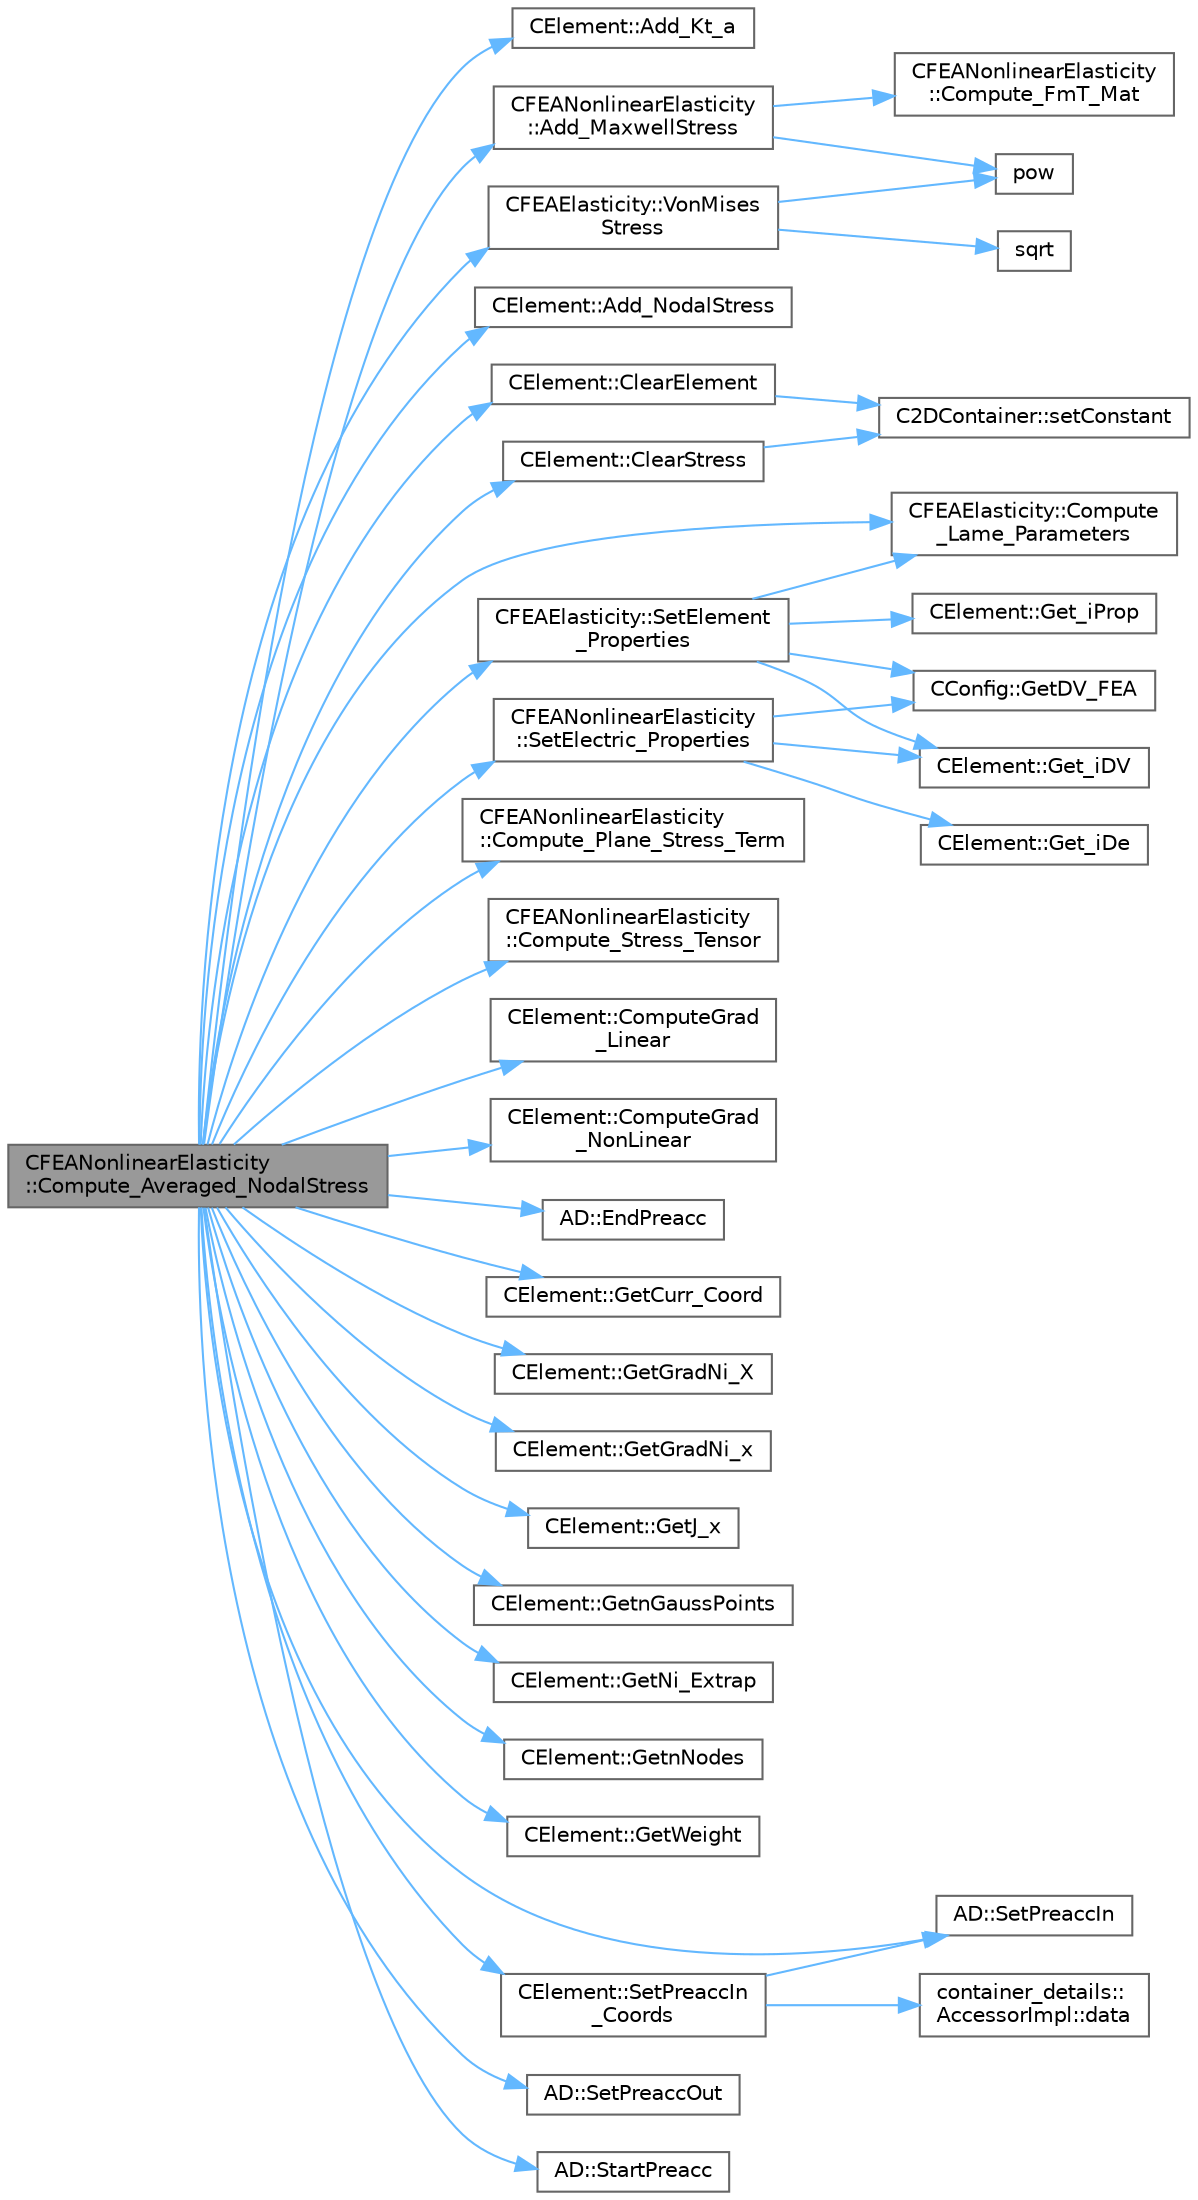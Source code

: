 digraph "CFEANonlinearElasticity::Compute_Averaged_NodalStress"
{
 // LATEX_PDF_SIZE
  bgcolor="transparent";
  edge [fontname=Helvetica,fontsize=10,labelfontname=Helvetica,labelfontsize=10];
  node [fontname=Helvetica,fontsize=10,shape=box,height=0.2,width=0.4];
  rankdir="LR";
  Node1 [id="Node000001",label="CFEANonlinearElasticity\l::Compute_Averaged_NodalStress",height=0.2,width=0.4,color="gray40", fillcolor="grey60", style="filled", fontcolor="black",tooltip="Compute averaged nodal stresses (for post processing)."];
  Node1 -> Node2 [id="edge1_Node000001_Node000002",color="steelblue1",style="solid",tooltip=" "];
  Node2 [id="Node000002",label="CElement::Add_Kt_a",height=0.2,width=0.4,color="grey40", fillcolor="white", style="filled",URL="$classCElement.html#a85176f7d6a333f6ad542702885fb66ef",tooltip="Add the value of the nodal stress term for the computation of the residual."];
  Node1 -> Node3 [id="edge2_Node000001_Node000003",color="steelblue1",style="solid",tooltip=" "];
  Node3 [id="Node000003",label="CFEANonlinearElasticity\l::Add_MaxwellStress",height=0.2,width=0.4,color="grey40", fillcolor="white", style="filled",URL="$classCFEANonlinearElasticity.html#a7f0a5e84cb490d30595f06a9cd7b6edf",tooltip="Update an element with Maxwell's stress."];
  Node3 -> Node4 [id="edge3_Node000003_Node000004",color="steelblue1",style="solid",tooltip=" "];
  Node4 [id="Node000004",label="CFEANonlinearElasticity\l::Compute_FmT_Mat",height=0.2,width=0.4,color="grey40", fillcolor="white", style="filled",URL="$classCFEANonlinearElasticity.html#a58cec586fefbb24268381a8f7df007f5",tooltip="TODO: Describe what this does."];
  Node3 -> Node5 [id="edge4_Node000003_Node000005",color="steelblue1",style="solid",tooltip=" "];
  Node5 [id="Node000005",label="pow",height=0.2,width=0.4,color="grey40", fillcolor="white", style="filled",URL="$group__SIMD.html#ga768cbdeba8e4567257959378fba27f17",tooltip=" "];
  Node1 -> Node6 [id="edge5_Node000001_Node000006",color="steelblue1",style="solid",tooltip=" "];
  Node6 [id="Node000006",label="CElement::Add_NodalStress",height=0.2,width=0.4,color="grey40", fillcolor="white", style="filled",URL="$classCElement.html#a212b081027d4aa53df5e18bce4515bbc",tooltip="Add a value to the nodal stress for an element."];
  Node1 -> Node7 [id="edge6_Node000001_Node000007",color="steelblue1",style="solid",tooltip=" "];
  Node7 [id="Node000007",label="CElement::ClearElement",height=0.2,width=0.4,color="grey40", fillcolor="white", style="filled",URL="$classCElement.html#a34c043025dcb2d28b4800f93c9cd3184",tooltip="Sets matrices to 0."];
  Node7 -> Node8 [id="edge7_Node000007_Node000008",color="steelblue1",style="solid",tooltip=" "];
  Node8 [id="Node000008",label="C2DContainer::setConstant",height=0.2,width=0.4,color="grey40", fillcolor="white", style="filled",URL="$classC2DContainer.html#ab9f8a545ab85abdd3291f0f65b4f411b",tooltip="Set value of all entries to \"value\"."];
  Node1 -> Node9 [id="edge8_Node000001_Node000009",color="steelblue1",style="solid",tooltip=" "];
  Node9 [id="Node000009",label="CElement::ClearStress",height=0.2,width=0.4,color="grey40", fillcolor="white", style="filled",URL="$classCElement.html#a55c809d8bbe97bd1a752ec87d94244d8",tooltip="Restarts the values of stress in the element."];
  Node9 -> Node8 [id="edge9_Node000009_Node000008",color="steelblue1",style="solid",tooltip=" "];
  Node1 -> Node10 [id="edge10_Node000001_Node000010",color="steelblue1",style="solid",tooltip=" "];
  Node10 [id="Node000010",label="CFEAElasticity::Compute\l_Lame_Parameters",height=0.2,width=0.4,color="grey40", fillcolor="white", style="filled",URL="$classCFEAElasticity.html#a3c8b0dc963f5cdfc3330f4349e267184",tooltip="Update the Lame parameters (required in AD to account for all dependencies)."];
  Node1 -> Node11 [id="edge11_Node000001_Node000011",color="steelblue1",style="solid",tooltip=" "];
  Node11 [id="Node000011",label="CFEANonlinearElasticity\l::Compute_Plane_Stress_Term",height=0.2,width=0.4,color="grey40", fillcolor="white", style="filled",URL="$classCFEANonlinearElasticity.html#acd1263c2041d696fee55d2d5c00f7e2a",tooltip="Compute the plane stress term."];
  Node1 -> Node12 [id="edge12_Node000001_Node000012",color="steelblue1",style="solid",tooltip=" "];
  Node12 [id="Node000012",label="CFEANonlinearElasticity\l::Compute_Stress_Tensor",height=0.2,width=0.4,color="grey40", fillcolor="white", style="filled",URL="$classCFEANonlinearElasticity.html#a3ad68dbbb4a4257779457e46e9e0d55f",tooltip="Compute the stress tensor."];
  Node1 -> Node13 [id="edge13_Node000001_Node000013",color="steelblue1",style="solid",tooltip=" "];
  Node13 [id="Node000013",label="CElement::ComputeGrad\l_Linear",height=0.2,width=0.4,color="grey40", fillcolor="white", style="filled",URL="$classCElement.html#acff4750404c62c6b934cc1e66c3c0c91",tooltip="Set the value of the gradient of the shape functions wrt the reference configuration."];
  Node1 -> Node14 [id="edge14_Node000001_Node000014",color="steelblue1",style="solid",tooltip=" "];
  Node14 [id="Node000014",label="CElement::ComputeGrad\l_NonLinear",height=0.2,width=0.4,color="grey40", fillcolor="white", style="filled",URL="$classCElement.html#a7062161c57dabe92e47ebca9bcfba15e",tooltip="Set the value of the gradient of the shape functions wrt the current configuration."];
  Node1 -> Node15 [id="edge15_Node000001_Node000015",color="steelblue1",style="solid",tooltip=" "];
  Node15 [id="Node000015",label="AD::EndPreacc",height=0.2,width=0.4,color="grey40", fillcolor="white", style="filled",URL="$namespaceAD.html#a309d057a92faa60a3a760254678ec9ea",tooltip="Ends a preaccumulation section and computes the local Jacobi matrix of a code section using the varia..."];
  Node1 -> Node16 [id="edge16_Node000001_Node000016",color="steelblue1",style="solid",tooltip=" "];
  Node16 [id="Node000016",label="CElement::GetCurr_Coord",height=0.2,width=0.4,color="grey40", fillcolor="white", style="filled",URL="$classCElement.html#a4264daddbc6ade9f81ae1f7702d6c487",tooltip="Get the value of the coordinate of the nodes in the current configuration."];
  Node1 -> Node17 [id="edge17_Node000001_Node000017",color="steelblue1",style="solid",tooltip=" "];
  Node17 [id="Node000017",label="CElement::GetGradNi_X",height=0.2,width=0.4,color="grey40", fillcolor="white", style="filled",URL="$classCElement.html#a5a760b4757477a26b59a0dd05b27cf2a",tooltip="Retrieve the value of the gradient of the shape functions respect to the reference configuration."];
  Node1 -> Node18 [id="edge18_Node000001_Node000018",color="steelblue1",style="solid",tooltip=" "];
  Node18 [id="Node000018",label="CElement::GetGradNi_x",height=0.2,width=0.4,color="grey40", fillcolor="white", style="filled",URL="$classCElement.html#a29fe508c53b07a9c0e5fe3d4a5926ba5",tooltip="Retrieve the value of the gradient of the shape functions respect to the current configuration."];
  Node1 -> Node19 [id="edge19_Node000001_Node000019",color="steelblue1",style="solid",tooltip=" "];
  Node19 [id="Node000019",label="CElement::GetJ_x",height=0.2,width=0.4,color="grey40", fillcolor="white", style="filled",URL="$classCElement.html#a5a6a3865fa4c8a4c8de890cd2b7ec9cd",tooltip="Get the jacobian respect to the current configuration for the Gaussian Point iGauss."];
  Node1 -> Node20 [id="edge20_Node000001_Node000020",color="steelblue1",style="solid",tooltip=" "];
  Node20 [id="Node000020",label="CElement::GetnGaussPoints",height=0.2,width=0.4,color="grey40", fillcolor="white", style="filled",URL="$classCElement.html#ab069f4033f7ad4b13a049c7a69613659",tooltip="Retrieve the number of nodes of the element."];
  Node1 -> Node21 [id="edge21_Node000001_Node000021",color="steelblue1",style="solid",tooltip=" "];
  Node21 [id="Node000021",label="CElement::GetNi_Extrap",height=0.2,width=0.4,color="grey40", fillcolor="white", style="filled",URL="$classCElement.html#a105841469469f709a8b3d94a2b4855b5",tooltip="Retrieve the value of the gradient of the shape functions respect to the reference configuration."];
  Node1 -> Node22 [id="edge22_Node000001_Node000022",color="steelblue1",style="solid",tooltip=" "];
  Node22 [id="Node000022",label="CElement::GetnNodes",height=0.2,width=0.4,color="grey40", fillcolor="white", style="filled",URL="$classCElement.html#a87d13ba01e276d05b00b42caa1d5ee3c",tooltip="Retrieve the number of nodes of the element."];
  Node1 -> Node23 [id="edge23_Node000001_Node000023",color="steelblue1",style="solid",tooltip=" "];
  Node23 [id="Node000023",label="CElement::GetWeight",height=0.2,width=0.4,color="grey40", fillcolor="white", style="filled",URL="$classCElement.html#a0e93583f33a6c7c88ac8d0b916a1281f",tooltip="Get the weight of the corresponding Gaussian Point."];
  Node1 -> Node24 [id="edge24_Node000001_Node000024",color="steelblue1",style="solid",tooltip=" "];
  Node24 [id="Node000024",label="CFEANonlinearElasticity\l::SetElectric_Properties",height=0.2,width=0.4,color="grey40", fillcolor="white", style="filled",URL="$classCFEANonlinearElasticity.html#a1bcc160d8cda2eb70bdd7d7b7dfef948",tooltip="Set element electric properties."];
  Node24 -> Node25 [id="edge25_Node000024_Node000025",color="steelblue1",style="solid",tooltip=" "];
  Node25 [id="Node000025",label="CElement::Get_iDe",height=0.2,width=0.4,color="grey40", fillcolor="white", style="filled",URL="$classCElement.html#a81c24fda8ff30988042966be1ac57cb0",tooltip="Return the value of the identifier for the Dielectric Elastomers."];
  Node24 -> Node26 [id="edge26_Node000024_Node000026",color="steelblue1",style="solid",tooltip=" "];
  Node26 [id="Node000026",label="CElement::Get_iDV",height=0.2,width=0.4,color="grey40", fillcolor="white", style="filled",URL="$classCElement.html#a9aca256c29c68f6be62c9a74f7a39fa8",tooltip="Return the value of the identifier for the Design Variable."];
  Node24 -> Node27 [id="edge27_Node000024_Node000027",color="steelblue1",style="solid",tooltip=" "];
  Node27 [id="Node000027",label="CConfig::GetDV_FEA",height=0.2,width=0.4,color="grey40", fillcolor="white", style="filled",URL="$classCConfig.html#a5909743f9efd40e18336118561f6f8d1",tooltip="Get the kind of design variable for FEA."];
  Node1 -> Node28 [id="edge28_Node000001_Node000028",color="steelblue1",style="solid",tooltip=" "];
  Node28 [id="Node000028",label="CFEAElasticity::SetElement\l_Properties",height=0.2,width=0.4,color="grey40", fillcolor="white", style="filled",URL="$classCFEAElasticity.html#a918d0f5ce089fd83e5ca59c42da45e3e",tooltip="Set element material properties."];
  Node28 -> Node10 [id="edge29_Node000028_Node000010",color="steelblue1",style="solid",tooltip=" "];
  Node28 -> Node26 [id="edge30_Node000028_Node000026",color="steelblue1",style="solid",tooltip=" "];
  Node28 -> Node29 [id="edge31_Node000028_Node000029",color="steelblue1",style="solid",tooltip=" "];
  Node29 [id="Node000029",label="CElement::Get_iProp",height=0.2,width=0.4,color="grey40", fillcolor="white", style="filled",URL="$classCElement.html#a316ca4ad94c25db42cca8a9c4d187fdc",tooltip="Return the value of the identifier for the Element Property."];
  Node28 -> Node27 [id="edge32_Node000028_Node000027",color="steelblue1",style="solid",tooltip=" "];
  Node1 -> Node30 [id="edge33_Node000001_Node000030",color="steelblue1",style="solid",tooltip=" "];
  Node30 [id="Node000030",label="AD::SetPreaccIn",height=0.2,width=0.4,color="grey40", fillcolor="white", style="filled",URL="$namespaceAD.html#aa163589c94af6ddfdbcf901ecc76ac77",tooltip="Sets the scalar inputs of a preaccumulation section."];
  Node1 -> Node31 [id="edge34_Node000001_Node000031",color="steelblue1",style="solid",tooltip=" "];
  Node31 [id="Node000031",label="CElement::SetPreaccIn\l_Coords",height=0.2,width=0.4,color="grey40", fillcolor="white", style="filled",URL="$classCElement.html#a86998490e58ede51f2fc1e5cb40553f4",tooltip="Register the current and reference coordinates of the element as pre-accumulation inputs the latter a..."];
  Node31 -> Node32 [id="edge35_Node000031_Node000032",color="steelblue1",style="solid",tooltip=" "];
  Node32 [id="Node000032",label="container_details::\lAccessorImpl::data",height=0.2,width=0.4,color="grey40", fillcolor="white", style="filled",URL="$classcontainer__details_1_1AccessorImpl.html#a25b798e6041a085aa19399d0047b6a91",tooltip=" "];
  Node31 -> Node30 [id="edge36_Node000031_Node000030",color="steelblue1",style="solid",tooltip=" "];
  Node1 -> Node33 [id="edge37_Node000001_Node000033",color="steelblue1",style="solid",tooltip=" "];
  Node33 [id="Node000033",label="AD::SetPreaccOut",height=0.2,width=0.4,color="grey40", fillcolor="white", style="filled",URL="$namespaceAD.html#a96f26aa5f6909173e990e03b864fec33",tooltip="Sets the scalar outputs of a preaccumulation section."];
  Node1 -> Node34 [id="edge38_Node000001_Node000034",color="steelblue1",style="solid",tooltip=" "];
  Node34 [id="Node000034",label="AD::StartPreacc",height=0.2,width=0.4,color="grey40", fillcolor="white", style="filled",URL="$namespaceAD.html#a2a1e9c4b109fd751e84132c9495de3ff",tooltip="Starts a new preaccumulation section and sets the input variables."];
  Node1 -> Node35 [id="edge39_Node000001_Node000035",color="steelblue1",style="solid",tooltip=" "];
  Node35 [id="Node000035",label="CFEAElasticity::VonMises\lStress",height=0.2,width=0.4,color="grey40", fillcolor="white", style="filled",URL="$classCFEAElasticity.html#a264246be7b79598f515b796b4d9b39aa",tooltip="Compute VonMises stress from components Sxx Syy Sxy Szz Sxz Syz."];
  Node35 -> Node5 [id="edge40_Node000035_Node000005",color="steelblue1",style="solid",tooltip=" "];
  Node35 -> Node36 [id="edge41_Node000035_Node000036",color="steelblue1",style="solid",tooltip=" "];
  Node36 [id="Node000036",label="sqrt",height=0.2,width=0.4,color="grey40", fillcolor="white", style="filled",URL="$group__SIMD.html#ga54a1925ab40fb4249ea255072520de35",tooltip=" "];
}
